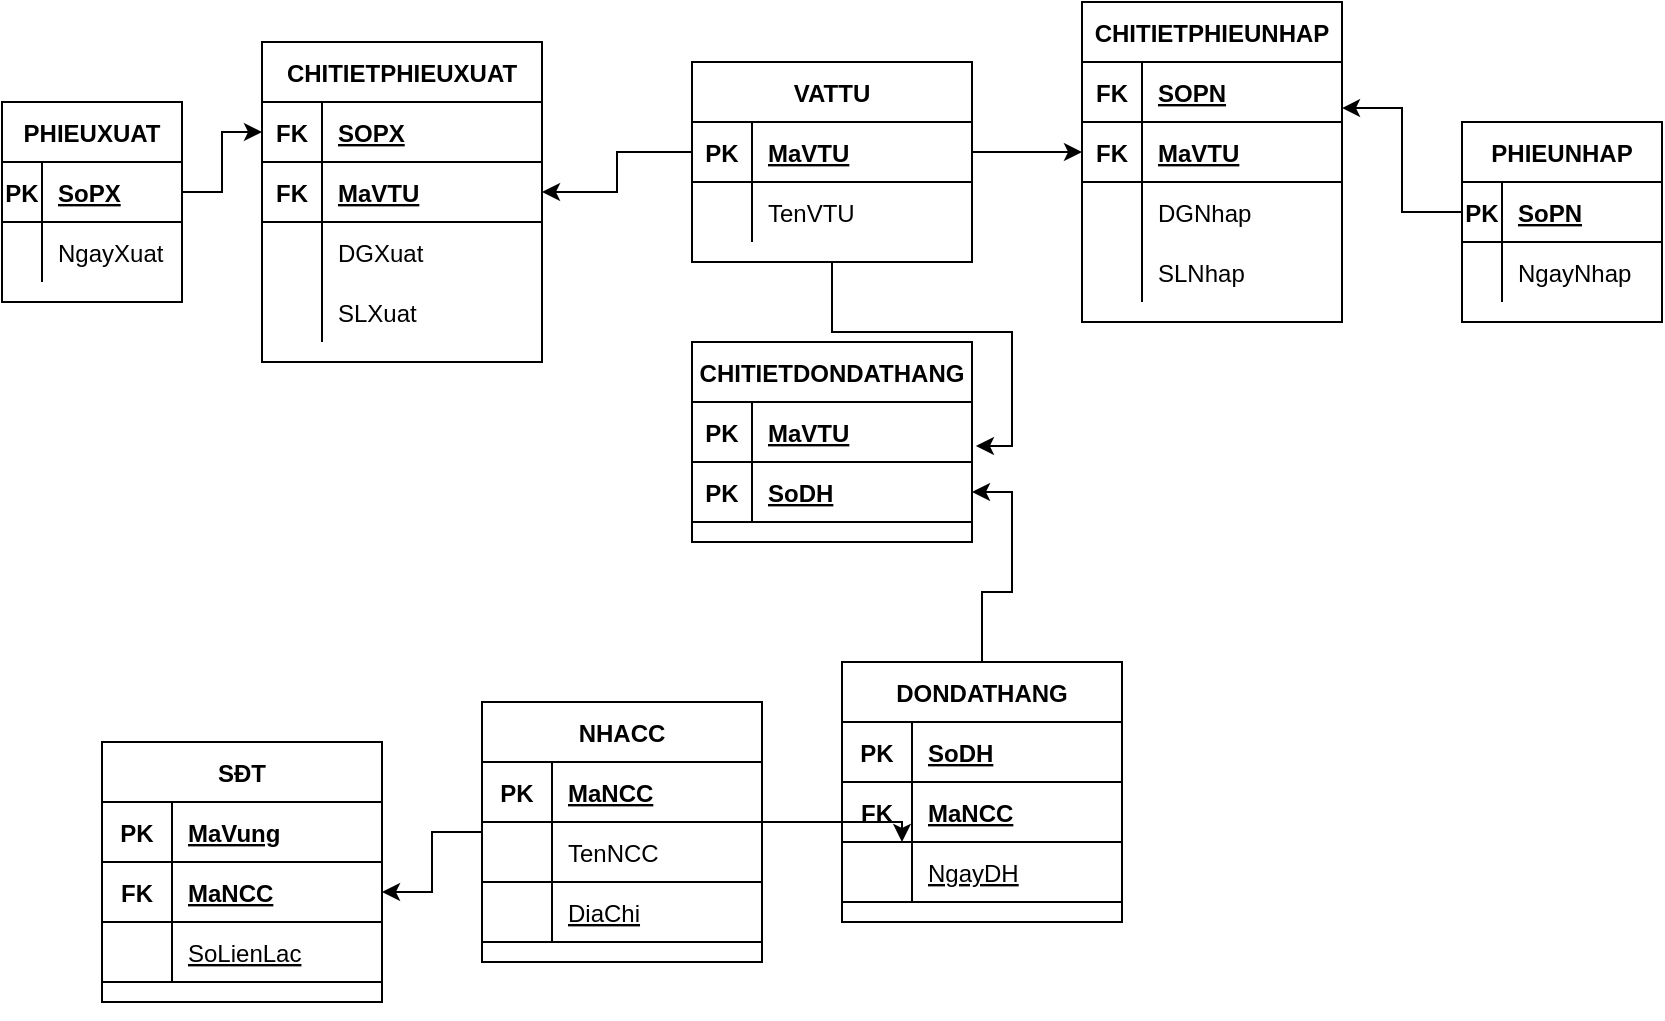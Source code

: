 <mxfile version="15.8.3" type="device"><diagram id="R2lEEEUBdFMjLlhIrx00" name="Page-1"><mxGraphModel dx="868" dy="482" grid="1" gridSize="10" guides="1" tooltips="1" connect="1" arrows="1" fold="1" page="1" pageScale="1" pageWidth="850" pageHeight="1100" math="0" shadow="0" extFonts="Permanent Marker^https://fonts.googleapis.com/css?family=Permanent+Marker"><root><mxCell id="0"/><mxCell id="1" parent="0"/><mxCell id="uv5n32myKhvLqf6wblAv-188" value="" style="edgeStyle=orthogonalEdgeStyle;rounded=0;orthogonalLoop=1;jettySize=auto;html=1;entryX=1.014;entryY=0.733;entryDx=0;entryDy=0;entryPerimeter=0;" edge="1" parent="1" source="C-vyLk0tnHw3VtMMgP7b-23" target="uv5n32myKhvLqf6wblAv-124"><mxGeometry relative="1" as="geometry"/></mxCell><mxCell id="C-vyLk0tnHw3VtMMgP7b-23" value="VATTU" style="shape=table;startSize=30;container=1;collapsible=1;childLayout=tableLayout;fixedRows=1;rowLines=0;fontStyle=1;align=center;resizeLast=1;" parent="1" vertex="1"><mxGeometry x="355" y="340" width="140" height="100" as="geometry"/></mxCell><mxCell id="uv5n32myKhvLqf6wblAv-38" value="" style="shape=partialRectangle;collapsible=0;dropTarget=0;pointerEvents=0;fillColor=none;points=[[0,0.5],[1,0.5]];portConstraint=eastwest;top=0;left=0;right=0;bottom=1;" vertex="1" parent="C-vyLk0tnHw3VtMMgP7b-23"><mxGeometry y="30" width="140" height="30" as="geometry"/></mxCell><mxCell id="uv5n32myKhvLqf6wblAv-39" value="PK" style="shape=partialRectangle;overflow=hidden;connectable=0;fillColor=none;top=0;left=0;bottom=0;right=0;fontStyle=1;" vertex="1" parent="uv5n32myKhvLqf6wblAv-38"><mxGeometry width="30" height="30" as="geometry"><mxRectangle width="30" height="30" as="alternateBounds"/></mxGeometry></mxCell><mxCell id="uv5n32myKhvLqf6wblAv-40" value="MaVTU" style="shape=partialRectangle;overflow=hidden;connectable=0;fillColor=none;top=0;left=0;bottom=0;right=0;align=left;spacingLeft=6;fontStyle=5;" vertex="1" parent="uv5n32myKhvLqf6wblAv-38"><mxGeometry x="30" width="110" height="30" as="geometry"><mxRectangle width="110" height="30" as="alternateBounds"/></mxGeometry></mxCell><mxCell id="C-vyLk0tnHw3VtMMgP7b-27" value="" style="shape=partialRectangle;collapsible=0;dropTarget=0;pointerEvents=0;fillColor=none;points=[[0,0.5],[1,0.5]];portConstraint=eastwest;top=0;left=0;right=0;bottom=0;" parent="C-vyLk0tnHw3VtMMgP7b-23" vertex="1"><mxGeometry y="60" width="140" height="30" as="geometry"/></mxCell><mxCell id="C-vyLk0tnHw3VtMMgP7b-28" value="" style="shape=partialRectangle;overflow=hidden;connectable=0;fillColor=none;top=0;left=0;bottom=0;right=0;" parent="C-vyLk0tnHw3VtMMgP7b-27" vertex="1"><mxGeometry width="30" height="30" as="geometry"><mxRectangle width="30" height="30" as="alternateBounds"/></mxGeometry></mxCell><mxCell id="C-vyLk0tnHw3VtMMgP7b-29" value="TenVTU" style="shape=partialRectangle;overflow=hidden;connectable=0;fillColor=none;top=0;left=0;bottom=0;right=0;align=left;spacingLeft=6;" parent="C-vyLk0tnHw3VtMMgP7b-27" vertex="1"><mxGeometry x="30" width="110" height="30" as="geometry"><mxRectangle width="110" height="30" as="alternateBounds"/></mxGeometry></mxCell><mxCell id="uv5n32myKhvLqf6wblAv-1" value="PHIEUXUAT" style="shape=table;startSize=30;container=1;collapsible=1;childLayout=tableLayout;fixedRows=1;rowLines=0;fontStyle=1;align=center;resizeLast=1;" vertex="1" parent="1"><mxGeometry x="10" y="360" width="90" height="100" as="geometry"/></mxCell><mxCell id="uv5n32myKhvLqf6wblAv-44" value="" style="shape=partialRectangle;collapsible=0;dropTarget=0;pointerEvents=0;fillColor=none;points=[[0,0.5],[1,0.5]];portConstraint=eastwest;top=0;left=0;right=0;bottom=1;" vertex="1" parent="uv5n32myKhvLqf6wblAv-1"><mxGeometry y="30" width="90" height="30" as="geometry"/></mxCell><mxCell id="uv5n32myKhvLqf6wblAv-45" value="PK" style="shape=partialRectangle;overflow=hidden;connectable=0;fillColor=none;top=0;left=0;bottom=0;right=0;fontStyle=1;" vertex="1" parent="uv5n32myKhvLqf6wblAv-44"><mxGeometry width="20" height="30" as="geometry"><mxRectangle width="20" height="30" as="alternateBounds"/></mxGeometry></mxCell><mxCell id="uv5n32myKhvLqf6wblAv-46" value="SoPX" style="shape=partialRectangle;overflow=hidden;connectable=0;fillColor=none;top=0;left=0;bottom=0;right=0;align=left;spacingLeft=6;fontStyle=5;" vertex="1" parent="uv5n32myKhvLqf6wblAv-44"><mxGeometry x="20" width="70" height="30" as="geometry"><mxRectangle width="70" height="30" as="alternateBounds"/></mxGeometry></mxCell><mxCell id="uv5n32myKhvLqf6wblAv-47" value="" style="shape=partialRectangle;collapsible=0;dropTarget=0;pointerEvents=0;fillColor=none;points=[[0,0.5],[1,0.5]];portConstraint=eastwest;top=0;left=0;right=0;bottom=0;" vertex="1" parent="uv5n32myKhvLqf6wblAv-1"><mxGeometry y="60" width="90" height="30" as="geometry"/></mxCell><mxCell id="uv5n32myKhvLqf6wblAv-48" value="" style="shape=partialRectangle;overflow=hidden;connectable=0;fillColor=none;top=0;left=0;bottom=0;right=0;" vertex="1" parent="uv5n32myKhvLqf6wblAv-47"><mxGeometry width="20" height="30" as="geometry"><mxRectangle width="20" height="30" as="alternateBounds"/></mxGeometry></mxCell><mxCell id="uv5n32myKhvLqf6wblAv-49" value="NgayXuat" style="shape=partialRectangle;overflow=hidden;connectable=0;fillColor=none;top=0;left=0;bottom=0;right=0;align=left;spacingLeft=6;" vertex="1" parent="uv5n32myKhvLqf6wblAv-47"><mxGeometry x="20" width="70" height="30" as="geometry"><mxRectangle width="70" height="30" as="alternateBounds"/></mxGeometry></mxCell><mxCell id="uv5n32myKhvLqf6wblAv-8" value="PHIEUNHAP" style="shape=table;startSize=30;container=1;collapsible=1;childLayout=tableLayout;fixedRows=1;rowLines=0;fontStyle=1;align=center;resizeLast=1;" vertex="1" parent="1"><mxGeometry x="740" y="370" width="100" height="100" as="geometry"/></mxCell><mxCell id="uv5n32myKhvLqf6wblAv-9" value="" style="shape=partialRectangle;collapsible=0;dropTarget=0;pointerEvents=0;fillColor=none;points=[[0,0.5],[1,0.5]];portConstraint=eastwest;top=0;left=0;right=0;bottom=1;" vertex="1" parent="uv5n32myKhvLqf6wblAv-8"><mxGeometry y="30" width="100" height="30" as="geometry"/></mxCell><mxCell id="uv5n32myKhvLqf6wblAv-10" value="PK" style="shape=partialRectangle;overflow=hidden;connectable=0;fillColor=none;top=0;left=0;bottom=0;right=0;fontStyle=1;" vertex="1" parent="uv5n32myKhvLqf6wblAv-9"><mxGeometry width="20" height="30" as="geometry"><mxRectangle width="20" height="30" as="alternateBounds"/></mxGeometry></mxCell><mxCell id="uv5n32myKhvLqf6wblAv-11" value="SoPN" style="shape=partialRectangle;overflow=hidden;connectable=0;fillColor=none;top=0;left=0;bottom=0;right=0;align=left;spacingLeft=6;fontStyle=5;" vertex="1" parent="uv5n32myKhvLqf6wblAv-9"><mxGeometry x="20" width="80" height="30" as="geometry"><mxRectangle width="80" height="30" as="alternateBounds"/></mxGeometry></mxCell><mxCell id="uv5n32myKhvLqf6wblAv-12" value="" style="shape=partialRectangle;collapsible=0;dropTarget=0;pointerEvents=0;fillColor=none;points=[[0,0.5],[1,0.5]];portConstraint=eastwest;top=0;left=0;right=0;bottom=0;" vertex="1" parent="uv5n32myKhvLqf6wblAv-8"><mxGeometry y="60" width="100" height="30" as="geometry"/></mxCell><mxCell id="uv5n32myKhvLqf6wblAv-13" value="" style="shape=partialRectangle;overflow=hidden;connectable=0;fillColor=none;top=0;left=0;bottom=0;right=0;" vertex="1" parent="uv5n32myKhvLqf6wblAv-12"><mxGeometry width="20" height="30" as="geometry"><mxRectangle width="20" height="30" as="alternateBounds"/></mxGeometry></mxCell><mxCell id="uv5n32myKhvLqf6wblAv-14" value="NgayNhap" style="shape=partialRectangle;overflow=hidden;connectable=0;fillColor=none;top=0;left=0;bottom=0;right=0;align=left;spacingLeft=6;" vertex="1" parent="uv5n32myKhvLqf6wblAv-12"><mxGeometry x="20" width="80" height="30" as="geometry"><mxRectangle width="80" height="30" as="alternateBounds"/></mxGeometry></mxCell><mxCell id="uv5n32myKhvLqf6wblAv-70" value="CHITIETPHIEUXUAT" style="shape=table;startSize=30;container=1;collapsible=1;childLayout=tableLayout;fixedRows=1;rowLines=0;fontStyle=1;align=center;resizeLast=1;" vertex="1" parent="1"><mxGeometry x="140" y="330" width="140" height="160" as="geometry"/></mxCell><mxCell id="uv5n32myKhvLqf6wblAv-71" value="" style="shape=partialRectangle;collapsible=0;dropTarget=0;pointerEvents=0;fillColor=none;points=[[0,0.5],[1,0.5]];portConstraint=eastwest;top=0;left=0;right=0;bottom=1;" vertex="1" parent="uv5n32myKhvLqf6wblAv-70"><mxGeometry y="30" width="140" height="30" as="geometry"/></mxCell><mxCell id="uv5n32myKhvLqf6wblAv-72" value="FK" style="shape=partialRectangle;overflow=hidden;connectable=0;fillColor=none;top=0;left=0;bottom=0;right=0;fontStyle=1;" vertex="1" parent="uv5n32myKhvLqf6wblAv-71"><mxGeometry width="30" height="30" as="geometry"><mxRectangle width="30" height="30" as="alternateBounds"/></mxGeometry></mxCell><mxCell id="uv5n32myKhvLqf6wblAv-73" value="SOPX" style="shape=partialRectangle;overflow=hidden;connectable=0;fillColor=none;top=0;left=0;bottom=0;right=0;align=left;spacingLeft=6;fontStyle=5;" vertex="1" parent="uv5n32myKhvLqf6wblAv-71"><mxGeometry x="30" width="110" height="30" as="geometry"><mxRectangle width="110" height="30" as="alternateBounds"/></mxGeometry></mxCell><mxCell id="uv5n32myKhvLqf6wblAv-74" value="" style="shape=partialRectangle;collapsible=0;dropTarget=0;pointerEvents=0;fillColor=none;points=[[0,0.5],[1,0.5]];portConstraint=eastwest;top=0;left=0;right=0;bottom=1;" vertex="1" parent="uv5n32myKhvLqf6wblAv-70"><mxGeometry y="60" width="140" height="30" as="geometry"/></mxCell><mxCell id="uv5n32myKhvLqf6wblAv-75" value="FK" style="shape=partialRectangle;overflow=hidden;connectable=0;fillColor=none;top=0;left=0;bottom=0;right=0;fontStyle=1;" vertex="1" parent="uv5n32myKhvLqf6wblAv-74"><mxGeometry width="30" height="30" as="geometry"><mxRectangle width="30" height="30" as="alternateBounds"/></mxGeometry></mxCell><mxCell id="uv5n32myKhvLqf6wblAv-76" value="MaVTU" style="shape=partialRectangle;overflow=hidden;connectable=0;fillColor=none;top=0;left=0;bottom=0;right=0;align=left;spacingLeft=6;fontStyle=5;" vertex="1" parent="uv5n32myKhvLqf6wblAv-74"><mxGeometry x="30" width="110" height="30" as="geometry"><mxRectangle width="110" height="30" as="alternateBounds"/></mxGeometry></mxCell><mxCell id="uv5n32myKhvLqf6wblAv-104" value="" style="shape=partialRectangle;collapsible=0;dropTarget=0;pointerEvents=0;fillColor=none;points=[[0,0.5],[1,0.5]];portConstraint=eastwest;top=0;left=0;right=0;bottom=0;" vertex="1" parent="uv5n32myKhvLqf6wblAv-70"><mxGeometry y="90" width="140" height="30" as="geometry"/></mxCell><mxCell id="uv5n32myKhvLqf6wblAv-105" value="" style="shape=partialRectangle;overflow=hidden;connectable=0;fillColor=none;top=0;left=0;bottom=0;right=0;" vertex="1" parent="uv5n32myKhvLqf6wblAv-104"><mxGeometry width="30" height="30" as="geometry"><mxRectangle width="30" height="30" as="alternateBounds"/></mxGeometry></mxCell><mxCell id="uv5n32myKhvLqf6wblAv-106" value="DGXuat" style="shape=partialRectangle;overflow=hidden;connectable=0;fillColor=none;top=0;left=0;bottom=0;right=0;align=left;spacingLeft=6;" vertex="1" parent="uv5n32myKhvLqf6wblAv-104"><mxGeometry x="30" width="110" height="30" as="geometry"><mxRectangle width="110" height="30" as="alternateBounds"/></mxGeometry></mxCell><mxCell id="uv5n32myKhvLqf6wblAv-77" value="" style="shape=partialRectangle;collapsible=0;dropTarget=0;pointerEvents=0;fillColor=none;points=[[0,0.5],[1,0.5]];portConstraint=eastwest;top=0;left=0;right=0;bottom=0;" vertex="1" parent="uv5n32myKhvLqf6wblAv-70"><mxGeometry y="120" width="140" height="30" as="geometry"/></mxCell><mxCell id="uv5n32myKhvLqf6wblAv-78" value="" style="shape=partialRectangle;overflow=hidden;connectable=0;fillColor=none;top=0;left=0;bottom=0;right=0;" vertex="1" parent="uv5n32myKhvLqf6wblAv-77"><mxGeometry width="30" height="30" as="geometry"><mxRectangle width="30" height="30" as="alternateBounds"/></mxGeometry></mxCell><mxCell id="uv5n32myKhvLqf6wblAv-79" value="SLXuat" style="shape=partialRectangle;overflow=hidden;connectable=0;fillColor=none;top=0;left=0;bottom=0;right=0;align=left;spacingLeft=6;" vertex="1" parent="uv5n32myKhvLqf6wblAv-77"><mxGeometry x="30" width="110" height="30" as="geometry"><mxRectangle width="110" height="30" as="alternateBounds"/></mxGeometry></mxCell><mxCell id="uv5n32myKhvLqf6wblAv-107" value="CHITIETPHIEUNHAP" style="shape=table;startSize=30;container=1;collapsible=1;childLayout=tableLayout;fixedRows=1;rowLines=0;fontStyle=1;align=center;resizeLast=1;" vertex="1" parent="1"><mxGeometry x="550" y="310" width="130" height="160" as="geometry"/></mxCell><mxCell id="uv5n32myKhvLqf6wblAv-108" value="" style="shape=partialRectangle;collapsible=0;dropTarget=0;pointerEvents=0;fillColor=none;points=[[0,0.5],[1,0.5]];portConstraint=eastwest;top=0;left=0;right=0;bottom=1;" vertex="1" parent="uv5n32myKhvLqf6wblAv-107"><mxGeometry y="30" width="130" height="30" as="geometry"/></mxCell><mxCell id="uv5n32myKhvLqf6wblAv-109" value="FK" style="shape=partialRectangle;overflow=hidden;connectable=0;fillColor=none;top=0;left=0;bottom=0;right=0;fontStyle=1;" vertex="1" parent="uv5n32myKhvLqf6wblAv-108"><mxGeometry width="30" height="30" as="geometry"><mxRectangle width="30" height="30" as="alternateBounds"/></mxGeometry></mxCell><mxCell id="uv5n32myKhvLqf6wblAv-110" value="SOPN" style="shape=partialRectangle;overflow=hidden;connectable=0;fillColor=none;top=0;left=0;bottom=0;right=0;align=left;spacingLeft=6;fontStyle=5;" vertex="1" parent="uv5n32myKhvLqf6wblAv-108"><mxGeometry x="30" width="100" height="30" as="geometry"><mxRectangle width="100" height="30" as="alternateBounds"/></mxGeometry></mxCell><mxCell id="uv5n32myKhvLqf6wblAv-111" value="" style="shape=partialRectangle;collapsible=0;dropTarget=0;pointerEvents=0;fillColor=none;points=[[0,0.5],[1,0.5]];portConstraint=eastwest;top=0;left=0;right=0;bottom=1;" vertex="1" parent="uv5n32myKhvLqf6wblAv-107"><mxGeometry y="60" width="130" height="30" as="geometry"/></mxCell><mxCell id="uv5n32myKhvLqf6wblAv-112" value="FK" style="shape=partialRectangle;overflow=hidden;connectable=0;fillColor=none;top=0;left=0;bottom=0;right=0;fontStyle=1;" vertex="1" parent="uv5n32myKhvLqf6wblAv-111"><mxGeometry width="30" height="30" as="geometry"><mxRectangle width="30" height="30" as="alternateBounds"/></mxGeometry></mxCell><mxCell id="uv5n32myKhvLqf6wblAv-113" value="MaVTU" style="shape=partialRectangle;overflow=hidden;connectable=0;fillColor=none;top=0;left=0;bottom=0;right=0;align=left;spacingLeft=6;fontStyle=5;" vertex="1" parent="uv5n32myKhvLqf6wblAv-111"><mxGeometry x="30" width="100" height="30" as="geometry"><mxRectangle width="100" height="30" as="alternateBounds"/></mxGeometry></mxCell><mxCell id="uv5n32myKhvLqf6wblAv-114" value="" style="shape=partialRectangle;collapsible=0;dropTarget=0;pointerEvents=0;fillColor=none;points=[[0,0.5],[1,0.5]];portConstraint=eastwest;top=0;left=0;right=0;bottom=0;" vertex="1" parent="uv5n32myKhvLqf6wblAv-107"><mxGeometry y="90" width="130" height="30" as="geometry"/></mxCell><mxCell id="uv5n32myKhvLqf6wblAv-115" value="" style="shape=partialRectangle;overflow=hidden;connectable=0;fillColor=none;top=0;left=0;bottom=0;right=0;" vertex="1" parent="uv5n32myKhvLqf6wblAv-114"><mxGeometry width="30" height="30" as="geometry"><mxRectangle width="30" height="30" as="alternateBounds"/></mxGeometry></mxCell><mxCell id="uv5n32myKhvLqf6wblAv-116" value="DGNhap" style="shape=partialRectangle;overflow=hidden;connectable=0;fillColor=none;top=0;left=0;bottom=0;right=0;align=left;spacingLeft=6;" vertex="1" parent="uv5n32myKhvLqf6wblAv-114"><mxGeometry x="30" width="100" height="30" as="geometry"><mxRectangle width="100" height="30" as="alternateBounds"/></mxGeometry></mxCell><mxCell id="uv5n32myKhvLqf6wblAv-117" value="" style="shape=partialRectangle;collapsible=0;dropTarget=0;pointerEvents=0;fillColor=none;points=[[0,0.5],[1,0.5]];portConstraint=eastwest;top=0;left=0;right=0;bottom=0;" vertex="1" parent="uv5n32myKhvLqf6wblAv-107"><mxGeometry y="120" width="130" height="30" as="geometry"/></mxCell><mxCell id="uv5n32myKhvLqf6wblAv-118" value="" style="shape=partialRectangle;overflow=hidden;connectable=0;fillColor=none;top=0;left=0;bottom=0;right=0;" vertex="1" parent="uv5n32myKhvLqf6wblAv-117"><mxGeometry width="30" height="30" as="geometry"><mxRectangle width="30" height="30" as="alternateBounds"/></mxGeometry></mxCell><mxCell id="uv5n32myKhvLqf6wblAv-119" value="SLNhap" style="shape=partialRectangle;overflow=hidden;connectable=0;fillColor=none;top=0;left=0;bottom=0;right=0;align=left;spacingLeft=6;" vertex="1" parent="uv5n32myKhvLqf6wblAv-117"><mxGeometry x="30" width="100" height="30" as="geometry"><mxRectangle width="100" height="30" as="alternateBounds"/></mxGeometry></mxCell><mxCell id="uv5n32myKhvLqf6wblAv-121" value="" style="edgeStyle=orthogonalEdgeStyle;rounded=0;orthogonalLoop=1;jettySize=auto;html=1;entryX=1;entryY=0.5;entryDx=0;entryDy=0;" edge="1" parent="1" source="uv5n32myKhvLqf6wblAv-38" target="uv5n32myKhvLqf6wblAv-74"><mxGeometry relative="1" as="geometry"/></mxCell><mxCell id="uv5n32myKhvLqf6wblAv-122" value="" style="edgeStyle=orthogonalEdgeStyle;rounded=0;orthogonalLoop=1;jettySize=auto;html=1;entryX=0;entryY=0.5;entryDx=0;entryDy=0;" edge="1" parent="1" source="uv5n32myKhvLqf6wblAv-44" target="uv5n32myKhvLqf6wblAv-71"><mxGeometry relative="1" as="geometry"/></mxCell><mxCell id="uv5n32myKhvLqf6wblAv-123" value="CHITIETDONDATHANG" style="shape=table;startSize=30;container=1;collapsible=1;childLayout=tableLayout;fixedRows=1;rowLines=0;fontStyle=1;align=center;resizeLast=1;" vertex="1" parent="1"><mxGeometry x="355" y="480" width="140" height="100" as="geometry"/></mxCell><mxCell id="uv5n32myKhvLqf6wblAv-124" value="" style="shape=partialRectangle;collapsible=0;dropTarget=0;pointerEvents=0;fillColor=none;points=[[0,0.5],[1,0.5]];portConstraint=eastwest;top=0;left=0;right=0;bottom=1;" vertex="1" parent="uv5n32myKhvLqf6wblAv-123"><mxGeometry y="30" width="140" height="30" as="geometry"/></mxCell><mxCell id="uv5n32myKhvLqf6wblAv-125" value="PK" style="shape=partialRectangle;overflow=hidden;connectable=0;fillColor=none;top=0;left=0;bottom=0;right=0;fontStyle=1;" vertex="1" parent="uv5n32myKhvLqf6wblAv-124"><mxGeometry width="30" height="30" as="geometry"><mxRectangle width="30" height="30" as="alternateBounds"/></mxGeometry></mxCell><mxCell id="uv5n32myKhvLqf6wblAv-126" value="MaVTU" style="shape=partialRectangle;overflow=hidden;connectable=0;fillColor=none;top=0;left=0;bottom=0;right=0;align=left;spacingLeft=6;fontStyle=5;" vertex="1" parent="uv5n32myKhvLqf6wblAv-124"><mxGeometry x="30" width="110" height="30" as="geometry"><mxRectangle width="110" height="30" as="alternateBounds"/></mxGeometry></mxCell><mxCell id="uv5n32myKhvLqf6wblAv-127" value="" style="shape=partialRectangle;collapsible=0;dropTarget=0;pointerEvents=0;fillColor=none;points=[[0,0.5],[1,0.5]];portConstraint=eastwest;top=0;left=0;right=0;bottom=1;" vertex="1" parent="uv5n32myKhvLqf6wblAv-123"><mxGeometry y="60" width="140" height="30" as="geometry"/></mxCell><mxCell id="uv5n32myKhvLqf6wblAv-128" value="PK" style="shape=partialRectangle;overflow=hidden;connectable=0;fillColor=none;top=0;left=0;bottom=0;right=0;fontStyle=1;" vertex="1" parent="uv5n32myKhvLqf6wblAv-127"><mxGeometry width="30" height="30" as="geometry"><mxRectangle width="30" height="30" as="alternateBounds"/></mxGeometry></mxCell><mxCell id="uv5n32myKhvLqf6wblAv-129" value="SoDH" style="shape=partialRectangle;overflow=hidden;connectable=0;fillColor=none;top=0;left=0;bottom=0;right=0;align=left;spacingLeft=6;fontStyle=5;" vertex="1" parent="uv5n32myKhvLqf6wblAv-127"><mxGeometry x="30" width="110" height="30" as="geometry"><mxRectangle width="110" height="30" as="alternateBounds"/></mxGeometry></mxCell><mxCell id="uv5n32myKhvLqf6wblAv-136" style="edgeStyle=orthogonalEdgeStyle;rounded=0;orthogonalLoop=1;jettySize=auto;html=1;exitX=0.5;exitY=1;exitDx=0;exitDy=0;entryX=0.5;entryY=1.333;entryDx=0;entryDy=0;entryPerimeter=0;" edge="1" parent="uv5n32myKhvLqf6wblAv-123" source="uv5n32myKhvLqf6wblAv-123" target="uv5n32myKhvLqf6wblAv-127"><mxGeometry relative="1" as="geometry"/></mxCell><mxCell id="uv5n32myKhvLqf6wblAv-184" value="" style="edgeStyle=orthogonalEdgeStyle;rounded=0;orthogonalLoop=1;jettySize=auto;html=1;" edge="1" parent="1" source="uv5n32myKhvLqf6wblAv-137" target="uv5n32myKhvLqf6wblAv-127"><mxGeometry relative="1" as="geometry"/></mxCell><mxCell id="uv5n32myKhvLqf6wblAv-137" value="DONDATHANG" style="shape=table;startSize=30;container=1;collapsible=1;childLayout=tableLayout;fixedRows=1;rowLines=0;fontStyle=1;align=center;resizeLast=1;" vertex="1" parent="1"><mxGeometry x="430" y="640" width="140" height="130" as="geometry"/></mxCell><mxCell id="uv5n32myKhvLqf6wblAv-145" value="" style="shape=partialRectangle;collapsible=0;dropTarget=0;pointerEvents=0;fillColor=none;points=[[0,0.5],[1,0.5]];portConstraint=eastwest;top=0;left=0;right=0;bottom=1;" vertex="1" parent="uv5n32myKhvLqf6wblAv-137"><mxGeometry y="30" width="140" height="30" as="geometry"/></mxCell><mxCell id="uv5n32myKhvLqf6wblAv-146" value="PK" style="shape=partialRectangle;overflow=hidden;connectable=0;fillColor=none;top=0;left=0;bottom=0;right=0;fontStyle=1;" vertex="1" parent="uv5n32myKhvLqf6wblAv-145"><mxGeometry width="35" height="30" as="geometry"><mxRectangle width="35" height="30" as="alternateBounds"/></mxGeometry></mxCell><mxCell id="uv5n32myKhvLqf6wblAv-147" value="SoDH" style="shape=partialRectangle;overflow=hidden;connectable=0;fillColor=none;top=0;left=0;bottom=0;right=0;align=left;spacingLeft=6;fontStyle=5;" vertex="1" parent="uv5n32myKhvLqf6wblAv-145"><mxGeometry x="35" width="105" height="30" as="geometry"><mxRectangle width="105" height="30" as="alternateBounds"/></mxGeometry></mxCell><mxCell id="uv5n32myKhvLqf6wblAv-181" value="" style="shape=partialRectangle;collapsible=0;dropTarget=0;pointerEvents=0;fillColor=none;points=[[0,0.5],[1,0.5]];portConstraint=eastwest;top=0;left=0;right=0;bottom=1;" vertex="1" parent="uv5n32myKhvLqf6wblAv-137"><mxGeometry y="60" width="140" height="30" as="geometry"/></mxCell><mxCell id="uv5n32myKhvLqf6wblAv-182" value="FK" style="shape=partialRectangle;overflow=hidden;connectable=0;fillColor=none;top=0;left=0;bottom=0;right=0;fontStyle=1;" vertex="1" parent="uv5n32myKhvLqf6wblAv-181"><mxGeometry width="35" height="30" as="geometry"><mxRectangle width="35" height="30" as="alternateBounds"/></mxGeometry></mxCell><mxCell id="uv5n32myKhvLqf6wblAv-183" value="MaNCC" style="shape=partialRectangle;overflow=hidden;connectable=0;fillColor=none;top=0;left=0;bottom=0;right=0;align=left;spacingLeft=6;fontStyle=5;" vertex="1" parent="uv5n32myKhvLqf6wblAv-181"><mxGeometry x="35" width="105" height="30" as="geometry"><mxRectangle width="105" height="30" as="alternateBounds"/></mxGeometry></mxCell><mxCell id="uv5n32myKhvLqf6wblAv-144" style="edgeStyle=orthogonalEdgeStyle;rounded=0;orthogonalLoop=1;jettySize=auto;html=1;exitX=0.5;exitY=1;exitDx=0;exitDy=0;entryX=0.5;entryY=1.333;entryDx=0;entryDy=0;entryPerimeter=0;" edge="1" parent="uv5n32myKhvLqf6wblAv-137" source="uv5n32myKhvLqf6wblAv-137" target="uv5n32myKhvLqf6wblAv-141"><mxGeometry relative="1" as="geometry"/></mxCell><mxCell id="uv5n32myKhvLqf6wblAv-141" value="" style="shape=partialRectangle;collapsible=0;dropTarget=0;pointerEvents=0;fillColor=none;points=[[0,0.5],[1,0.5]];portConstraint=eastwest;top=0;left=0;right=0;bottom=1;" vertex="1" parent="uv5n32myKhvLqf6wblAv-137"><mxGeometry y="90" width="140" height="30" as="geometry"/></mxCell><mxCell id="uv5n32myKhvLqf6wblAv-142" value="" style="shape=partialRectangle;overflow=hidden;connectable=0;fillColor=none;top=0;left=0;bottom=0;right=0;fontStyle=1;" vertex="1" parent="uv5n32myKhvLqf6wblAv-141"><mxGeometry width="35" height="30" as="geometry"><mxRectangle width="35" height="30" as="alternateBounds"/></mxGeometry></mxCell><mxCell id="uv5n32myKhvLqf6wblAv-143" value="NgayDH" style="shape=partialRectangle;overflow=hidden;connectable=0;fillColor=none;top=0;left=0;bottom=0;right=0;align=left;spacingLeft=6;fontStyle=4;" vertex="1" parent="uv5n32myKhvLqf6wblAv-141"><mxGeometry x="35" width="105" height="30" as="geometry"><mxRectangle width="105" height="30" as="alternateBounds"/></mxGeometry></mxCell><mxCell id="uv5n32myKhvLqf6wblAv-175" value="" style="edgeStyle=orthogonalEdgeStyle;rounded=0;orthogonalLoop=1;jettySize=auto;html=1;entryX=1;entryY=0.5;entryDx=0;entryDy=0;" edge="1" parent="1" source="uv5n32myKhvLqf6wblAv-148" target="uv5n32myKhvLqf6wblAv-163"><mxGeometry relative="1" as="geometry"/></mxCell><mxCell id="uv5n32myKhvLqf6wblAv-176" value="" style="edgeStyle=orthogonalEdgeStyle;rounded=0;orthogonalLoop=1;jettySize=auto;html=1;" edge="1" parent="1" source="uv5n32myKhvLqf6wblAv-148" target="uv5n32myKhvLqf6wblAv-141"><mxGeometry relative="1" as="geometry"><Array as="points"><mxPoint x="365" y="735"/><mxPoint x="365" y="720"/><mxPoint x="460" y="720"/></Array></mxGeometry></mxCell><mxCell id="uv5n32myKhvLqf6wblAv-148" value="NHACC" style="shape=table;startSize=30;container=1;collapsible=1;childLayout=tableLayout;fixedRows=1;rowLines=0;fontStyle=1;align=center;resizeLast=1;" vertex="1" parent="1"><mxGeometry x="250" y="660" width="140" height="130" as="geometry"/></mxCell><mxCell id="uv5n32myKhvLqf6wblAv-149" value="" style="shape=partialRectangle;collapsible=0;dropTarget=0;pointerEvents=0;fillColor=none;points=[[0,0.5],[1,0.5]];portConstraint=eastwest;top=0;left=0;right=0;bottom=1;" vertex="1" parent="uv5n32myKhvLqf6wblAv-148"><mxGeometry y="30" width="140" height="30" as="geometry"/></mxCell><mxCell id="uv5n32myKhvLqf6wblAv-150" value="PK" style="shape=partialRectangle;overflow=hidden;connectable=0;fillColor=none;top=0;left=0;bottom=0;right=0;fontStyle=1;" vertex="1" parent="uv5n32myKhvLqf6wblAv-149"><mxGeometry width="35" height="30" as="geometry"><mxRectangle width="35" height="30" as="alternateBounds"/></mxGeometry></mxCell><mxCell id="uv5n32myKhvLqf6wblAv-151" value="MaNCC" style="shape=partialRectangle;overflow=hidden;connectable=0;fillColor=none;top=0;left=0;bottom=0;right=0;align=left;spacingLeft=6;fontStyle=5;" vertex="1" parent="uv5n32myKhvLqf6wblAv-149"><mxGeometry x="35" width="105" height="30" as="geometry"><mxRectangle width="105" height="30" as="alternateBounds"/></mxGeometry></mxCell><mxCell id="uv5n32myKhvLqf6wblAv-156" value="" style="shape=partialRectangle;collapsible=0;dropTarget=0;pointerEvents=0;fillColor=none;points=[[0,0.5],[1,0.5]];portConstraint=eastwest;top=0;left=0;right=0;bottom=1;" vertex="1" parent="uv5n32myKhvLqf6wblAv-148"><mxGeometry y="60" width="140" height="30" as="geometry"/></mxCell><mxCell id="uv5n32myKhvLqf6wblAv-157" value="" style="shape=partialRectangle;overflow=hidden;connectable=0;fillColor=none;top=0;left=0;bottom=0;right=0;fontStyle=1;" vertex="1" parent="uv5n32myKhvLqf6wblAv-156"><mxGeometry width="35" height="30" as="geometry"><mxRectangle width="35" height="30" as="alternateBounds"/></mxGeometry></mxCell><mxCell id="uv5n32myKhvLqf6wblAv-158" value="TenNCC" style="shape=partialRectangle;overflow=hidden;connectable=0;fillColor=none;top=0;left=0;bottom=0;right=0;align=left;spacingLeft=6;fontStyle=0;" vertex="1" parent="uv5n32myKhvLqf6wblAv-156"><mxGeometry x="35" width="105" height="30" as="geometry"><mxRectangle width="105" height="30" as="alternateBounds"/></mxGeometry></mxCell><mxCell id="uv5n32myKhvLqf6wblAv-159" value="" style="shape=partialRectangle;collapsible=0;dropTarget=0;pointerEvents=0;fillColor=none;points=[[0,0.5],[1,0.5]];portConstraint=eastwest;top=0;left=0;right=0;bottom=1;" vertex="1" parent="uv5n32myKhvLqf6wblAv-148"><mxGeometry y="90" width="140" height="30" as="geometry"/></mxCell><mxCell id="uv5n32myKhvLqf6wblAv-160" value="" style="shape=partialRectangle;overflow=hidden;connectable=0;fillColor=none;top=0;left=0;bottom=0;right=0;fontStyle=1;" vertex="1" parent="uv5n32myKhvLqf6wblAv-159"><mxGeometry width="35" height="30" as="geometry"><mxRectangle width="35" height="30" as="alternateBounds"/></mxGeometry></mxCell><mxCell id="uv5n32myKhvLqf6wblAv-161" value="DiaChi" style="shape=partialRectangle;overflow=hidden;connectable=0;fillColor=none;top=0;left=0;bottom=0;right=0;align=left;spacingLeft=6;fontStyle=4;" vertex="1" parent="uv5n32myKhvLqf6wblAv-159"><mxGeometry x="35" width="105" height="30" as="geometry"><mxRectangle width="105" height="30" as="alternateBounds"/></mxGeometry></mxCell><mxCell id="uv5n32myKhvLqf6wblAv-162" value="SĐT" style="shape=table;startSize=30;container=1;collapsible=1;childLayout=tableLayout;fixedRows=1;rowLines=0;fontStyle=1;align=center;resizeLast=1;" vertex="1" parent="1"><mxGeometry x="60" y="680" width="140" height="130" as="geometry"/></mxCell><mxCell id="uv5n32myKhvLqf6wblAv-170" value="" style="shape=partialRectangle;collapsible=0;dropTarget=0;pointerEvents=0;fillColor=none;points=[[0,0.5],[1,0.5]];portConstraint=eastwest;top=0;left=0;right=0;bottom=1;" vertex="1" parent="uv5n32myKhvLqf6wblAv-162"><mxGeometry y="30" width="140" height="30" as="geometry"/></mxCell><mxCell id="uv5n32myKhvLqf6wblAv-171" value="PK" style="shape=partialRectangle;overflow=hidden;connectable=0;fillColor=none;top=0;left=0;bottom=0;right=0;fontStyle=1;" vertex="1" parent="uv5n32myKhvLqf6wblAv-170"><mxGeometry width="35" height="30" as="geometry"><mxRectangle width="35" height="30" as="alternateBounds"/></mxGeometry></mxCell><mxCell id="uv5n32myKhvLqf6wblAv-172" value="MaVung" style="shape=partialRectangle;overflow=hidden;connectable=0;fillColor=none;top=0;left=0;bottom=0;right=0;align=left;spacingLeft=6;fontStyle=5;" vertex="1" parent="uv5n32myKhvLqf6wblAv-170"><mxGeometry x="35" width="105" height="30" as="geometry"><mxRectangle width="105" height="30" as="alternateBounds"/></mxGeometry></mxCell><mxCell id="uv5n32myKhvLqf6wblAv-163" value="" style="shape=partialRectangle;collapsible=0;dropTarget=0;pointerEvents=0;fillColor=none;points=[[0,0.5],[1,0.5]];portConstraint=eastwest;top=0;left=0;right=0;bottom=1;" vertex="1" parent="uv5n32myKhvLqf6wblAv-162"><mxGeometry y="60" width="140" height="30" as="geometry"/></mxCell><mxCell id="uv5n32myKhvLqf6wblAv-164" value="FK" style="shape=partialRectangle;overflow=hidden;connectable=0;fillColor=none;top=0;left=0;bottom=0;right=0;fontStyle=1;" vertex="1" parent="uv5n32myKhvLqf6wblAv-163"><mxGeometry width="35" height="30" as="geometry"><mxRectangle width="35" height="30" as="alternateBounds"/></mxGeometry></mxCell><mxCell id="uv5n32myKhvLqf6wblAv-165" value="MaNCC" style="shape=partialRectangle;overflow=hidden;connectable=0;fillColor=none;top=0;left=0;bottom=0;right=0;align=left;spacingLeft=6;fontStyle=5;" vertex="1" parent="uv5n32myKhvLqf6wblAv-163"><mxGeometry x="35" width="105" height="30" as="geometry"><mxRectangle width="105" height="30" as="alternateBounds"/></mxGeometry></mxCell><mxCell id="uv5n32myKhvLqf6wblAv-166" style="edgeStyle=orthogonalEdgeStyle;rounded=0;orthogonalLoop=1;jettySize=auto;html=1;exitX=0.5;exitY=1;exitDx=0;exitDy=0;entryX=0.5;entryY=1.333;entryDx=0;entryDy=0;entryPerimeter=0;" edge="1" parent="uv5n32myKhvLqf6wblAv-162" source="uv5n32myKhvLqf6wblAv-162" target="uv5n32myKhvLqf6wblAv-167"><mxGeometry relative="1" as="geometry"/></mxCell><mxCell id="uv5n32myKhvLqf6wblAv-167" value="" style="shape=partialRectangle;collapsible=0;dropTarget=0;pointerEvents=0;fillColor=none;points=[[0,0.5],[1,0.5]];portConstraint=eastwest;top=0;left=0;right=0;bottom=1;" vertex="1" parent="uv5n32myKhvLqf6wblAv-162"><mxGeometry y="90" width="140" height="30" as="geometry"/></mxCell><mxCell id="uv5n32myKhvLqf6wblAv-168" value="" style="shape=partialRectangle;overflow=hidden;connectable=0;fillColor=none;top=0;left=0;bottom=0;right=0;fontStyle=1;" vertex="1" parent="uv5n32myKhvLqf6wblAv-167"><mxGeometry width="35" height="30" as="geometry"><mxRectangle width="35" height="30" as="alternateBounds"/></mxGeometry></mxCell><mxCell id="uv5n32myKhvLqf6wblAv-169" value="SoLienLac" style="shape=partialRectangle;overflow=hidden;connectable=0;fillColor=none;top=0;left=0;bottom=0;right=0;align=left;spacingLeft=6;fontStyle=4;" vertex="1" parent="uv5n32myKhvLqf6wblAv-167"><mxGeometry x="35" width="105" height="30" as="geometry"><mxRectangle width="105" height="30" as="alternateBounds"/></mxGeometry></mxCell><mxCell id="uv5n32myKhvLqf6wblAv-186" value="" style="edgeStyle=orthogonalEdgeStyle;rounded=0;orthogonalLoop=1;jettySize=auto;html=1;entryX=1;entryY=0.767;entryDx=0;entryDy=0;entryPerimeter=0;" edge="1" parent="1" source="uv5n32myKhvLqf6wblAv-9" target="uv5n32myKhvLqf6wblAv-108"><mxGeometry relative="1" as="geometry"/></mxCell><mxCell id="uv5n32myKhvLqf6wblAv-187" value="" style="edgeStyle=orthogonalEdgeStyle;rounded=0;orthogonalLoop=1;jettySize=auto;html=1;entryX=0;entryY=0.5;entryDx=0;entryDy=0;" edge="1" parent="1" source="uv5n32myKhvLqf6wblAv-38" target="uv5n32myKhvLqf6wblAv-111"><mxGeometry relative="1" as="geometry"/></mxCell></root></mxGraphModel></diagram></mxfile>